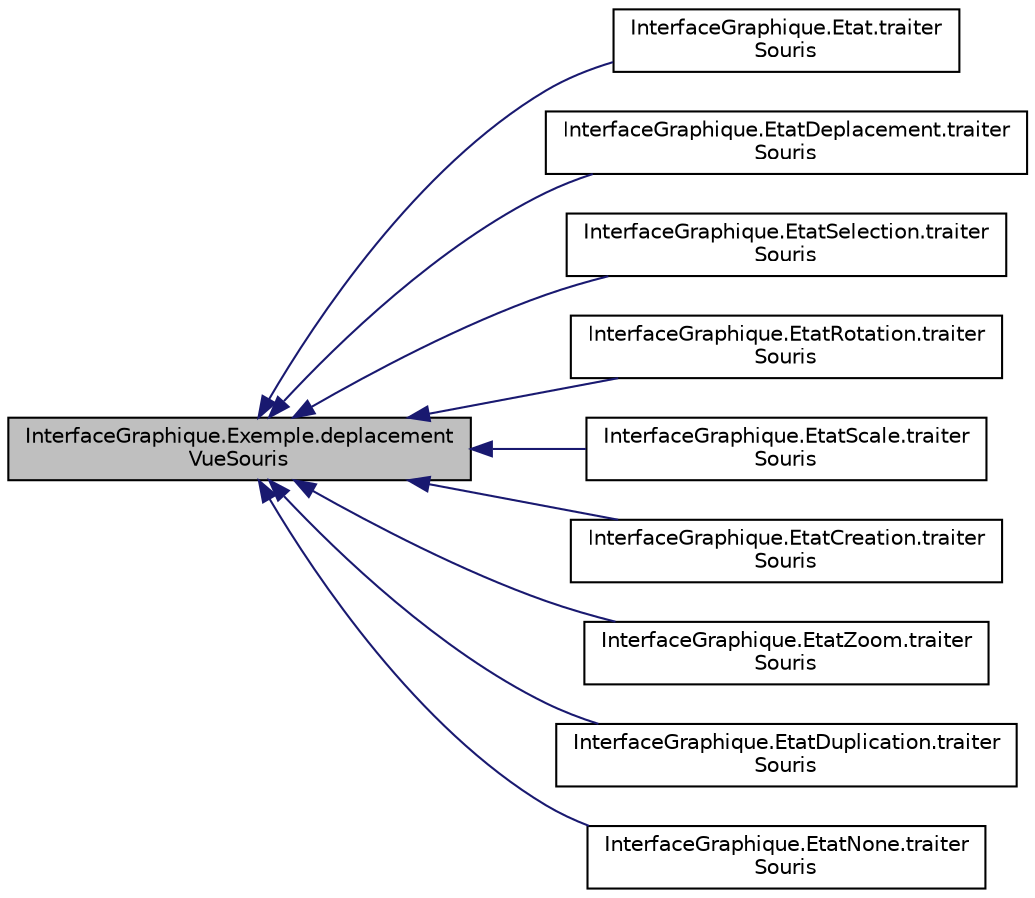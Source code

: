 digraph "InterfaceGraphique.Exemple.deplacementVueSouris"
{
  edge [fontname="Helvetica",fontsize="10",labelfontname="Helvetica",labelfontsize="10"];
  node [fontname="Helvetica",fontsize="10",shape=record];
  rankdir="LR";
  Node1 [label="InterfaceGraphique.Exemple.deplacement\lVueSouris",height=0.2,width=0.4,color="black", fillcolor="grey75", style="filled", fontcolor="black"];
  Node1 -> Node2 [dir="back",color="midnightblue",fontsize="10",style="solid",fontname="Helvetica"];
  Node2 [label="InterfaceGraphique.Etat.traiter\lSouris",height=0.2,width=0.4,color="black", fillcolor="white", style="filled",URL="$d3/d80/class_interface_graphique_1_1_etat.html#a05b2ee2fa5999569ff42c8c0e76a8746",tooltip="Traiter le changement d&#39;état suite à une action du clavier. "];
  Node1 -> Node3 [dir="back",color="midnightblue",fontsize="10",style="solid",fontname="Helvetica"];
  Node3 [label="InterfaceGraphique.EtatDeplacement.traiter\lSouris",height=0.2,width=0.4,color="black", fillcolor="white", style="filled",URL="$dc/de1/class_interface_graphique_1_1_etat_deplacement.html#aeaa10418d3a65b14371491ba36097880",tooltip="Traiter le changement d&#39;état suite à une action du clavier. "];
  Node1 -> Node4 [dir="back",color="midnightblue",fontsize="10",style="solid",fontname="Helvetica"];
  Node4 [label="InterfaceGraphique.EtatSelection.traiter\lSouris",height=0.2,width=0.4,color="black", fillcolor="white", style="filled",URL="$db/d2c/class_interface_graphique_1_1_etat_selection.html#ab652a45f1af028c33d04d9d3026c130a",tooltip="Traiter le changement d&#39;état suite à une action du clavier. "];
  Node1 -> Node5 [dir="back",color="midnightblue",fontsize="10",style="solid",fontname="Helvetica"];
  Node5 [label="InterfaceGraphique.EtatRotation.traiter\lSouris",height=0.2,width=0.4,color="black", fillcolor="white", style="filled",URL="$d8/d53/class_interface_graphique_1_1_etat_rotation.html#a286f351046093fb70641363f5b7b5963",tooltip="Traiter le changement d&#39;état suite à une action du clavier. "];
  Node1 -> Node6 [dir="back",color="midnightblue",fontsize="10",style="solid",fontname="Helvetica"];
  Node6 [label="InterfaceGraphique.EtatScale.traiter\lSouris",height=0.2,width=0.4,color="black", fillcolor="white", style="filled",URL="$dc/d3a/class_interface_graphique_1_1_etat_scale.html#a09ec655fccd71cd1543e56e93461c643",tooltip="Traiter le changement d&#39;état suite à une action du clavier. "];
  Node1 -> Node7 [dir="back",color="midnightblue",fontsize="10",style="solid",fontname="Helvetica"];
  Node7 [label="InterfaceGraphique.EtatCreation.traiter\lSouris",height=0.2,width=0.4,color="black", fillcolor="white", style="filled",URL="$df/d0f/class_interface_graphique_1_1_etat_creation.html#a63a3376ac6d28eca2e8598efc38ed9c2",tooltip="Traiter le changement d&#39;état suite à une action du clavier. "];
  Node1 -> Node8 [dir="back",color="midnightblue",fontsize="10",style="solid",fontname="Helvetica"];
  Node8 [label="InterfaceGraphique.EtatZoom.traiter\lSouris",height=0.2,width=0.4,color="black", fillcolor="white", style="filled",URL="$d3/d75/class_interface_graphique_1_1_etat_zoom.html#a4f9eb3d0b693611b24bdab68686b0aca",tooltip="Traiter le changement d&#39;état suite à une action du clavier. "];
  Node1 -> Node9 [dir="back",color="midnightblue",fontsize="10",style="solid",fontname="Helvetica"];
  Node9 [label="InterfaceGraphique.EtatDuplication.traiter\lSouris",height=0.2,width=0.4,color="black", fillcolor="white", style="filled",URL="$db/d73/class_interface_graphique_1_1_etat_duplication.html#ac95df39087b3790b7efa81d8a23333a6",tooltip="Traiter le changement d&#39;état suite à une action du clavier. "];
  Node1 -> Node10 [dir="back",color="midnightblue",fontsize="10",style="solid",fontname="Helvetica"];
  Node10 [label="InterfaceGraphique.EtatNone.traiter\lSouris",height=0.2,width=0.4,color="black", fillcolor="white", style="filled",URL="$d3/d93/class_interface_graphique_1_1_etat_none.html#afcf67cb716163e5dbac044996492e2f5",tooltip="Traiter le changement d&#39;état suite à une action du clavier. "];
}
